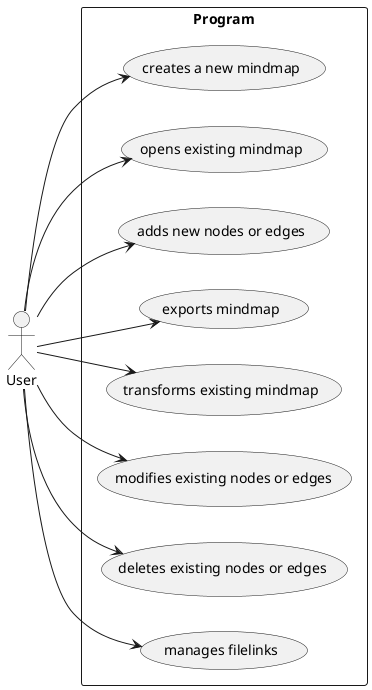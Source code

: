 @startuml usecase
left to right direction
skinparam packageStyle rect
actor User
package Program {
    usecase (creates a new mindmap) as uc1
    usecase (opens existing mindmap) as uc2
    usecase (adds new nodes or edges) as uc3
    usecase (exports mindmap) as uc4
    usecase (transforms existing mindmap) as uc5
    usecase (modifies existing nodes or edges) as uc6
    usecase (deletes existing nodes or edges) as uc7
    usecase (manages filelinks) as uc8
}
User --> uc1
User --> uc2
User --> uc3
User --> uc4
User --> uc5
User --> uc6
User --> uc7
User --> uc8
@enduml